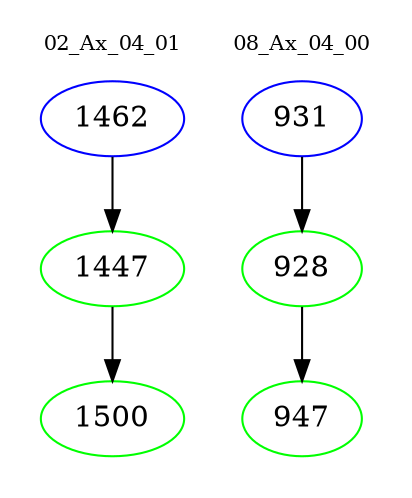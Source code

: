digraph{
subgraph cluster_0 {
color = white
label = "02_Ax_04_01";
fontsize=10;
T0_1462 [label="1462", color="blue"]
T0_1462 -> T0_1447 [color="black"]
T0_1447 [label="1447", color="green"]
T0_1447 -> T0_1500 [color="black"]
T0_1500 [label="1500", color="green"]
}
subgraph cluster_1 {
color = white
label = "08_Ax_04_00";
fontsize=10;
T1_931 [label="931", color="blue"]
T1_931 -> T1_928 [color="black"]
T1_928 [label="928", color="green"]
T1_928 -> T1_947 [color="black"]
T1_947 [label="947", color="green"]
}
}

